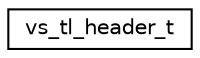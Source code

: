 digraph "Graphical Class Hierarchy"
{
 // LATEX_PDF_SIZE
  edge [fontname="Helvetica",fontsize="10",labelfontname="Helvetica",labelfontsize="10"];
  node [fontname="Helvetica",fontsize="10",shape=record];
  rankdir="LR";
  Node0 [label="vs_tl_header_t",height=0.2,width=0.4,color="black", fillcolor="white", style="filled",URL="$structvs__tl__header__t.html",tooltip="Trust List header."];
}
